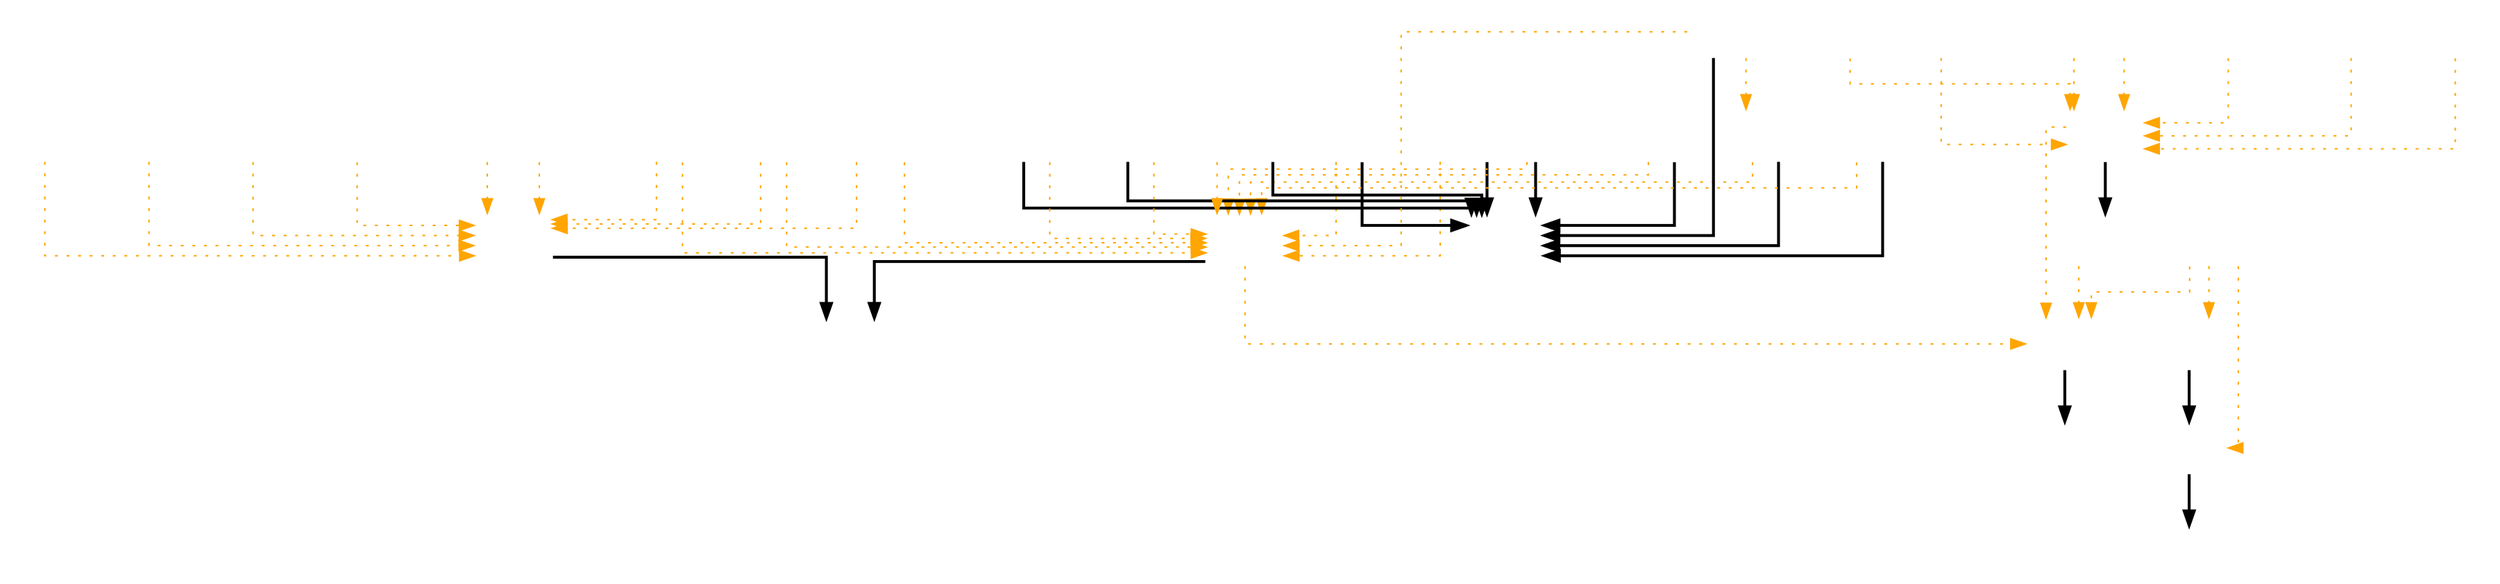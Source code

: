 digraph G {
CanvasRenderingContext2D [shape=box,fixedsize=false,margin=1,penwidth=0,label="",image="PNG\CanvasRenderingContext2D.png"];
 HTMLCanvasContext [shape=box,fixedsize=false,margin=1,penwidth=0,label="",image="PNG\HTMLCanvasContext.png"];
 WebGLActiveInfo [shape=box,fixedsize=false,margin=1,penwidth=0,label="",image="PNG\WebGLActiveInfo.png"];
 WebGLObject [shape=box,fixedsize=false,margin=1,penwidth=0,label="",image="PNG\WebGLObject.png"];
 WebGLBuffer [shape=box,fixedsize=false,margin=1,penwidth=0,label="",image="PNG\WebGLBuffer.png"];
 WebGLContextAttributes [shape=box,fixedsize=false,margin=1,penwidth=0,label="",image="PNG\WebGLContextAttributes.png"];
 WebGLFramebuffer [shape=box,fixedsize=false,margin=1,penwidth=0,label="",image="PNG\WebGLFramebuffer.png"];
 WebGLProgram [shape=box,fixedsize=false,margin=1,penwidth=0,label="",image="PNG\WebGLProgram.png"];
 WebGLRenderbuffer [shape=box,fixedsize=false,margin=1,penwidth=0,label="",image="PNG\WebGLRenderbuffer.png"];
 WebGLRenderingContext [shape=box,fixedsize=false,margin=1,penwidth=0,label="",image="PNG\WebGLRenderingContext.png"];
 WebGLShader [shape=box,fixedsize=false,margin=1,penwidth=0,label="",image="PNG\WebGLShader.png"];
 WebGLShaderPrecisionFormat [shape=box,fixedsize=false,margin=1,penwidth=0,label="",image="PNG\WebGLShaderPrecisionFormat.png"];
 WebGLTexture [shape=box,fixedsize=false,margin=1,penwidth=0,label="",image="PNG\WebGLTexture.png"];
 WebGLUniformLocation [shape=box,fixedsize=false,margin=1,penwidth=0,label="",image="PNG\WebGLUniformLocation.png"];
 Class2 [shape=box,fixedsize=false,margin=1,penwidth=0,label="",image="PNG\Class2.png"];
 Class1 [shape=box,fixedsize=false,margin=1,penwidth=0,label="",image="PNG\Class1.png"];
 Class3 [shape=box,fixedsize=false,margin=1,penwidth=0,label="",image="PNG\Class3.png"];
 GameEngine [shape=box,fixedsize=false,margin=1,penwidth=0,label="",image="PNG\GameEngine.png"];
 CocoEngine [shape=box,fixedsize=false,margin=1,penwidth=0,label="",image="PNG\CocoEngine.png"];
 NewAnimation [shape=box,fixedsize=false,margin=1,penwidth=0,label="",image="PNG\NewAnimation.png"];
 CocoScene [shape=box,fixedsize=false,margin=1,penwidth=0,label="",image="PNG\CocoScene.png"];
 PathLine [shape=box,fixedsize=false,margin=1,penwidth=0,label="",image="PNG\PathLine.png"];
 ImageData [shape=box,fixedsize=false,margin=1,penwidth=0,label="",image="PNG\ImageData.png"];
 HTMLCanvasGradient [shape=box,fixedsize=false,margin=1,penwidth=0,label="",image="PNG\HTMLCanvasGradient.png"];
 HTMLCanvasPattern [shape=box,fixedsize=false,margin=1,penwidth=0,label="",image="PNG\HTMLCanvasPattern.png"];
 Image [shape=box,fixedsize=false,margin=1,penwidth=0,label="",image="PNG\Image.png"];
 HTMLElement [shape=box,fixedsize=false,margin=1,penwidth=0,label="",image="PNG\HTMLElement.png"];
 HTMLTextMetrics [shape=box,fixedsize=false,margin=1,penwidth=0,label="",image="PNG\HTMLTextMetrics.png"];
 HTMLCanvasElement [shape=box,fixedsize=false,margin=1,penwidth=0,label="",image="PNG\HTMLCanvasElement.png"];
 HTMLWindow [shape=box,fixedsize=false,margin=1,penwidth=0,label="",image="PNG\HTMLWindow.png"];
 State [shape=box,fixedsize=false,margin=1,penwidth=0,label="",image="PNG\State.png"];
 CocoImage [shape=box,fixedsize=false,margin=1,penwidth=0,label="",image="PNG\CocoImage.png"];
 CocoClip [shape=box,fixedsize=false,margin=1,penwidth=0,label="",image="PNG\CocoClip.png"];
 CocoImageSibling [shape=box,fixedsize=false,margin=1,penwidth=0,label="",image="PNG\CocoImageSibling.png"];
 CocoSequence [shape=box,fixedsize=false,margin=1,penwidth=0,label="",image="PNG\CocoSequence.png"];
 CocoTimeline [shape=box,fixedsize=false,margin=1,penwidth=0,label="",image="PNG\CocoTimeline.png"];
 CocoKeyFrame [shape=box,fixedsize=false,margin=1,penwidth=0,label="",image="PNG\CocoKeyFrame.png"];
 COCO_KEYFRAME_INTERPOLATION_ENUM [shape=box,fixedsize=false,margin=1,penwidth=0,label="",image="PNG\COCO_KEYFRAME_INTERPOLATION_ENUM.png"];
 CanvasRenderingContext2D -> HTMLCanvasContext [style=bold];
 WebGLActiveInfo -> WebGLObject [style=bold];
 WebGLBuffer -> WebGLObject [style=bold];
 WebGLContextAttributes -> WebGLObject [style=bold];
 WebGLFramebuffer -> WebGLObject [style=bold];
 WebGLProgram -> WebGLObject [style=bold];
 WebGLRenderbuffer -> WebGLObject [style=bold];
 WebGLRenderingContext -> HTMLCanvasContext [style=bold];
 WebGLShader -> WebGLObject [style=bold];
 WebGLShaderPrecisionFormat -> WebGLObject [style=bold];
 WebGLTexture -> WebGLObject [style=bold];
 WebGLUniformLocation -> WebGLObject [style=bold];
 Class2 -> Class1 [style=bold];
 Class3 -> Class2 [style=bold];
 GameEngine -> CocoEngine [style=bold];
 NewAnimation -> CocoScene [style=bold];
 PathLine -> CanvasRenderingContext2D [style=dotted,color=orange];
 ImageData -> CanvasRenderingContext2D [style=dotted,color=orange];
 HTMLCanvasGradient -> CanvasRenderingContext2D [style=dotted,color=orange];
 HTMLCanvasPattern -> CanvasRenderingContext2D [style=dotted,color=orange];
 Image -> CanvasRenderingContext2D [style=dotted,color=orange];
 HTMLElement -> CanvasRenderingContext2D [style=dotted,color=orange];
 HTMLTextMetrics -> CanvasRenderingContext2D [style=dotted,color=orange];
 HTMLCanvasElement -> CanvasRenderingContext2D [style=dotted,color=orange];
 HTMLWindow -> CanvasRenderingContext2D [style=dotted,color=orange];
 WebGLUniformLocation -> WebGLProgram [style=dotted,color=orange];
 HTMLCanvasElement -> WebGLRenderingContext [style=dotted,color=orange];
 WebGLProgram -> WebGLRenderingContext [style=dotted,color=orange];
 WebGLShader -> WebGLRenderingContext [style=dotted,color=orange];
 WebGLBuffer -> WebGLRenderingContext [style=dotted,color=orange];
 WebGLFramebuffer -> WebGLRenderingContext [style=dotted,color=orange];
 WebGLRenderbuffer -> WebGLRenderingContext [style=dotted,color=orange];
 WebGLTexture -> WebGLRenderingContext [style=dotted,color=orange];
 WebGLActiveInfo -> WebGLRenderingContext [style=dotted,color=orange];
 WebGLContextAttributes -> WebGLRenderingContext [style=dotted,color=orange];
 WebGLShaderPrecisionFormat -> WebGLRenderingContext [style=dotted,color=orange];
 WebGLUniformLocation -> WebGLRenderingContext [style=dotted,color=orange];
 Image -> WebGLRenderingContext [style=dotted,color=orange];
 ImageData -> WebGLRenderingContext [style=dotted,color=orange];
 State -> Class2 [style=dotted,color=orange];
 State -> Class3 [style=dotted,color=orange];
 CocoScene -> GameEngine [style=dotted,color=orange];
 NewAnimation -> GameEngine [style=dotted,color=orange];
 WebGLRenderingContext -> GameEngine [style=dotted,color=orange];
 State -> GameEngine [style=dotted,color=orange];
 CocoImage -> NewAnimation [style=dotted,color=orange];
 CocoClip -> NewAnimation [style=dotted,color=orange];
 CocoImageSibling -> NewAnimation [style=dotted,color=orange];
 CocoSequence -> NewAnimation [style=dotted,color=orange];
 CocoTimeline -> NewAnimation [style=dotted,color=orange];
 CocoKeyFrame -> NewAnimation [style=dotted,color=orange];
 COCO_KEYFRAME_INTERPOLATION_ENUM -> NewAnimation [style=dotted,color=orange];
 imagepath="D:\mobileFX\Projects\Software\Coconut\Projects\Coco.project\.SDK\Documentation\ClassDiagrams";
overlap="vpsc";
center="true";
normalize="true";
concentrate="true";
splines="ortho";
}